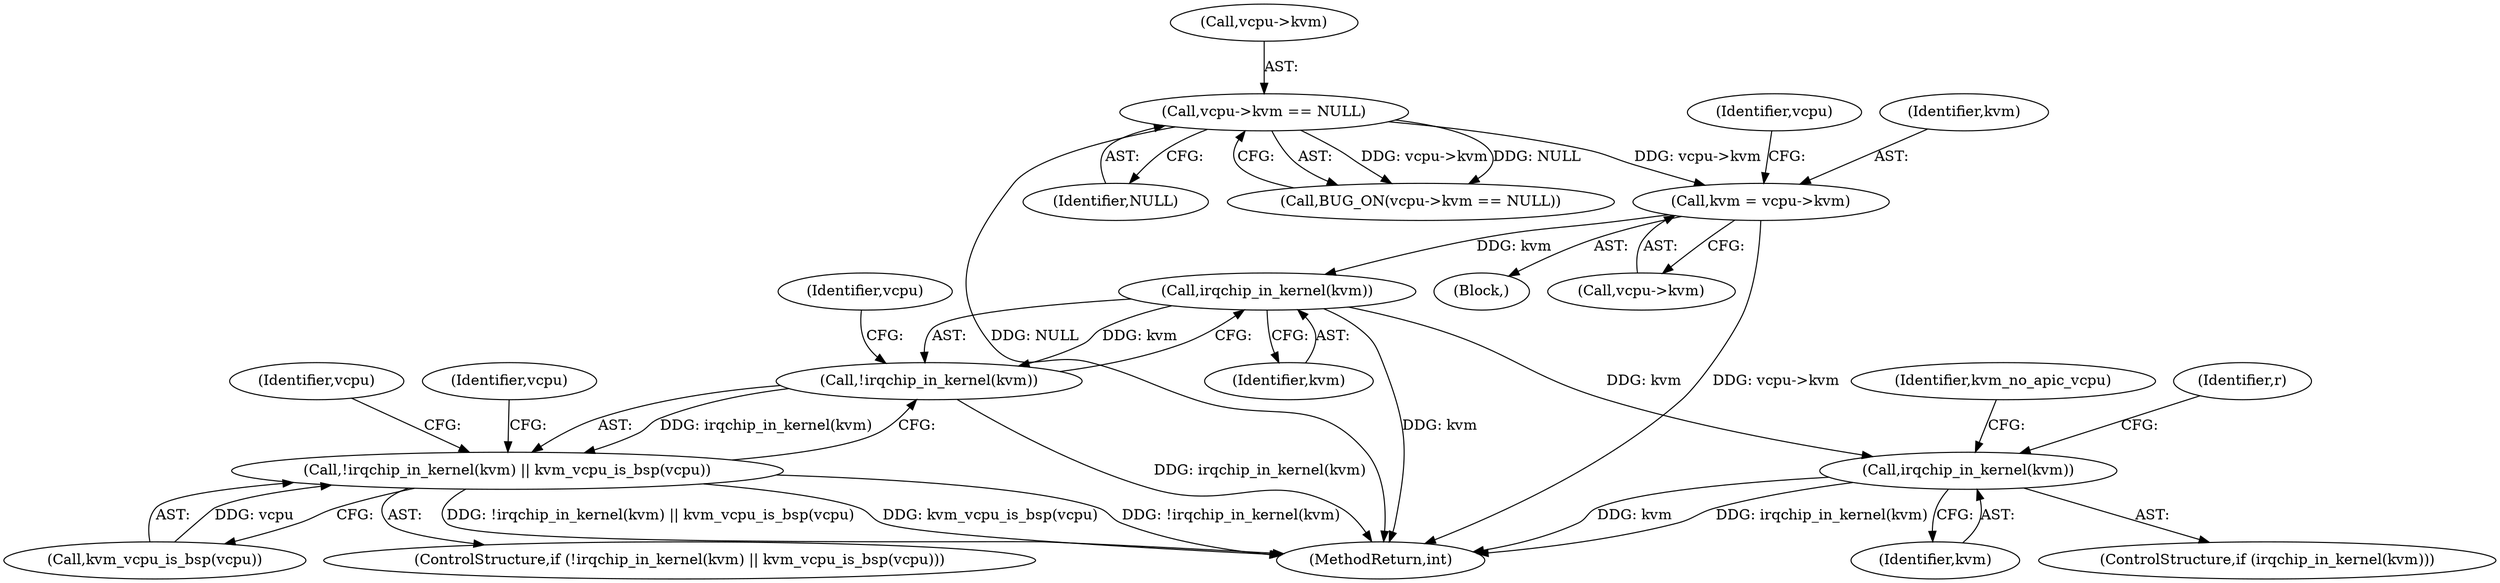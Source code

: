 digraph "0_linux_0b79459b482e85cb7426aa7da683a9f2c97aeae1@pointer" {
"1000130" [label="(Call,irqchip_in_kernel(kvm))"];
"1000112" [label="(Call,kvm = vcpu->kvm)"];
"1000107" [label="(Call,vcpu->kvm == NULL)"];
"1000129" [label="(Call,!irqchip_in_kernel(kvm))"];
"1000128" [label="(Call,!irqchip_in_kernel(kvm) || kvm_vcpu_is_bsp(vcpu))"];
"1000185" [label="(Call,irqchip_in_kernel(kvm))"];
"1000200" [label="(Identifier,kvm_no_apic_vcpu)"];
"1000108" [label="(Call,vcpu->kvm)"];
"1000186" [label="(Identifier,kvm)"];
"1000129" [label="(Call,!irqchip_in_kernel(kvm))"];
"1000113" [label="(Identifier,kvm)"];
"1000111" [label="(Identifier,NULL)"];
"1000106" [label="(Call,BUG_ON(vcpu->kvm == NULL))"];
"1000185" [label="(Call,irqchip_in_kernel(kvm))"];
"1000112" [label="(Call,kvm = vcpu->kvm)"];
"1000131" [label="(Identifier,kvm)"];
"1000133" [label="(Identifier,vcpu)"];
"1000107" [label="(Call,vcpu->kvm == NULL)"];
"1000145" [label="(Identifier,vcpu)"];
"1000184" [label="(ControlStructure,if (irqchip_in_kernel(kvm)))"];
"1000305" [label="(MethodReturn,int)"];
"1000128" [label="(Call,!irqchip_in_kernel(kvm) || kvm_vcpu_is_bsp(vcpu))"];
"1000189" [label="(Identifier,r)"];
"1000102" [label="(Block,)"];
"1000132" [label="(Call,kvm_vcpu_is_bsp(vcpu))"];
"1000137" [label="(Identifier,vcpu)"];
"1000127" [label="(ControlStructure,if (!irqchip_in_kernel(kvm) || kvm_vcpu_is_bsp(vcpu)))"];
"1000114" [label="(Call,vcpu->kvm)"];
"1000130" [label="(Call,irqchip_in_kernel(kvm))"];
"1000121" [label="(Identifier,vcpu)"];
"1000130" -> "1000129"  [label="AST: "];
"1000130" -> "1000131"  [label="CFG: "];
"1000131" -> "1000130"  [label="AST: "];
"1000129" -> "1000130"  [label="CFG: "];
"1000130" -> "1000305"  [label="DDG: kvm"];
"1000130" -> "1000129"  [label="DDG: kvm"];
"1000112" -> "1000130"  [label="DDG: kvm"];
"1000130" -> "1000185"  [label="DDG: kvm"];
"1000112" -> "1000102"  [label="AST: "];
"1000112" -> "1000114"  [label="CFG: "];
"1000113" -> "1000112"  [label="AST: "];
"1000114" -> "1000112"  [label="AST: "];
"1000121" -> "1000112"  [label="CFG: "];
"1000112" -> "1000305"  [label="DDG: vcpu->kvm"];
"1000107" -> "1000112"  [label="DDG: vcpu->kvm"];
"1000107" -> "1000106"  [label="AST: "];
"1000107" -> "1000111"  [label="CFG: "];
"1000108" -> "1000107"  [label="AST: "];
"1000111" -> "1000107"  [label="AST: "];
"1000106" -> "1000107"  [label="CFG: "];
"1000107" -> "1000305"  [label="DDG: NULL"];
"1000107" -> "1000106"  [label="DDG: vcpu->kvm"];
"1000107" -> "1000106"  [label="DDG: NULL"];
"1000129" -> "1000128"  [label="AST: "];
"1000133" -> "1000129"  [label="CFG: "];
"1000128" -> "1000129"  [label="CFG: "];
"1000129" -> "1000305"  [label="DDG: irqchip_in_kernel(kvm)"];
"1000129" -> "1000128"  [label="DDG: irqchip_in_kernel(kvm)"];
"1000128" -> "1000127"  [label="AST: "];
"1000128" -> "1000132"  [label="CFG: "];
"1000132" -> "1000128"  [label="AST: "];
"1000137" -> "1000128"  [label="CFG: "];
"1000145" -> "1000128"  [label="CFG: "];
"1000128" -> "1000305"  [label="DDG: kvm_vcpu_is_bsp(vcpu)"];
"1000128" -> "1000305"  [label="DDG: !irqchip_in_kernel(kvm)"];
"1000128" -> "1000305"  [label="DDG: !irqchip_in_kernel(kvm) || kvm_vcpu_is_bsp(vcpu)"];
"1000132" -> "1000128"  [label="DDG: vcpu"];
"1000185" -> "1000184"  [label="AST: "];
"1000185" -> "1000186"  [label="CFG: "];
"1000186" -> "1000185"  [label="AST: "];
"1000189" -> "1000185"  [label="CFG: "];
"1000200" -> "1000185"  [label="CFG: "];
"1000185" -> "1000305"  [label="DDG: irqchip_in_kernel(kvm)"];
"1000185" -> "1000305"  [label="DDG: kvm"];
}

